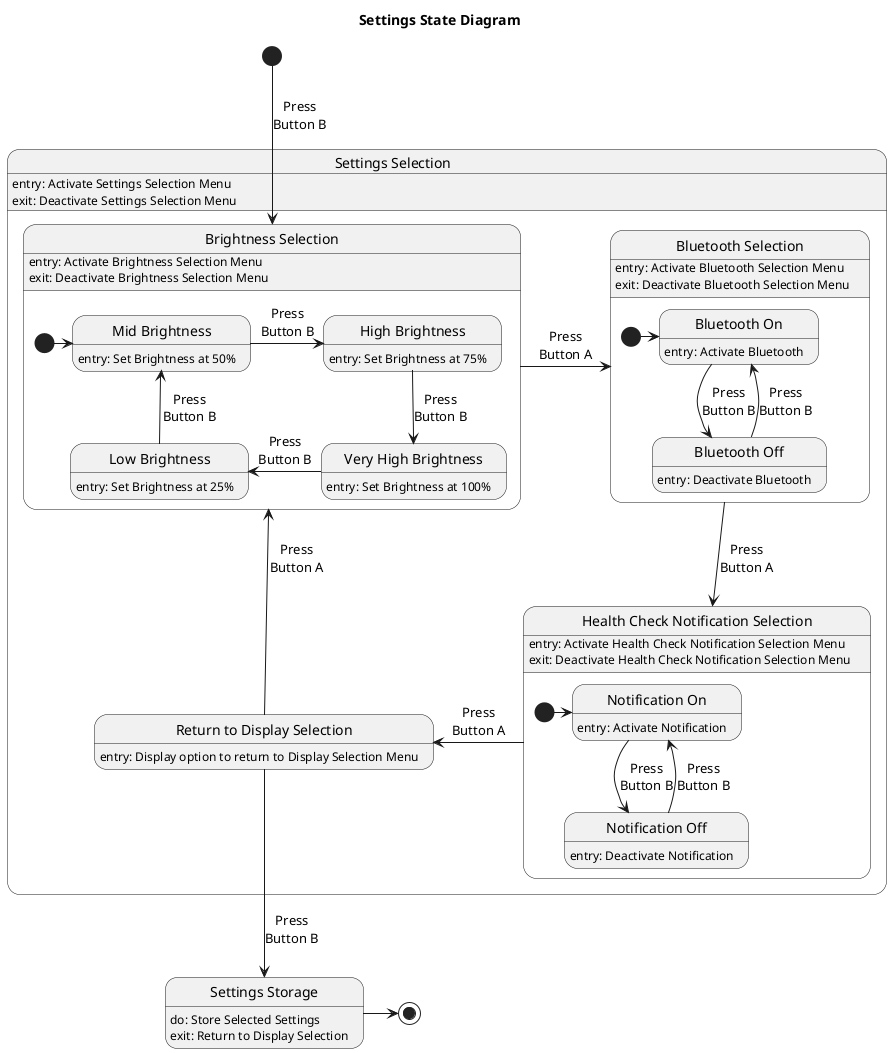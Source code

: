 @startuml

skinparam shadowing false


title Settings State Diagram

state "Settings Selection" as Ss{

    state "Brightness Selection" as Bs {

        state "Low Brightness" as Lb : entry: Set Brightness at 25%
        state "Mid Brightness" as Mb : entry: Set Brightness at 50%
        state "High Brightness" as Hb : entry: Set Brightness at 75%
        state "Very High Brightness" as Vhb : entry: Set Brightness at 100%

        [*]->Mb
        Lb -up-> Mb : Press\nButton B
        Mb -right-> Hb : Press\nButton B
        Hb -down-> Vhb : Press\nButton B
        Vhb -left-> Lb : Press\nButton B
    }

    state "Bluetooth Selection" as Bts {

        state "Bluetooth On" as Ba : entry: Activate Bluetooth
        state "Bluetooth Off" as Bd : entry: Deactivate Bluetooth

        [*]->Ba
        Ba -down-> Bd : Press\nButton B
        Bd -up-> Ba : Press\nButton B
    }

    state "Health Check Notification Selection" as Hcn {

        state "Notification On" as Na : entry: Activate Notification
        state "Notification Off" as Nd : entry: Deactivate Notification

        [*]->Na
        Na -down-> Nd : Press\nButton B
        Nd -up-> Na : Press\nButton B
    }

    state "Return to Display Selection" as R {

    }

    

    Bs : entry: Activate Brightness Selection Menu\nexit: Deactivate Brightness Selection Menu
    Bts : entry: Activate Bluetooth Selection Menu\nexit: Deactivate Bluetooth Selection Menu
    Hcn : entry: Activate Health Check Notification Selection Menu\nexit: Deactivate Health Check Notification Selection Menu
    R : entry: Display option to return to Display Selection Menu
    
    Bs -right-> Bts : Press\nButton A
    Bts -down-> Hcn : Press\nButton A
    Hcn -left-> R : Press\nButton A
    R -up-> Bs : Press\nButton A
}

state "Settings Storage" as Sstor{


}

Sstor : do: Store Selected Settings\nexit: Return to Display Selection

[*]-down->Bs : Press\nButton B
R-down->Sstor : Press\nButton B
Ss : entry: Activate Settings Selection Menu\nexit: Deactivate Settings Selection Menu
Sstor->[*]

@enduml